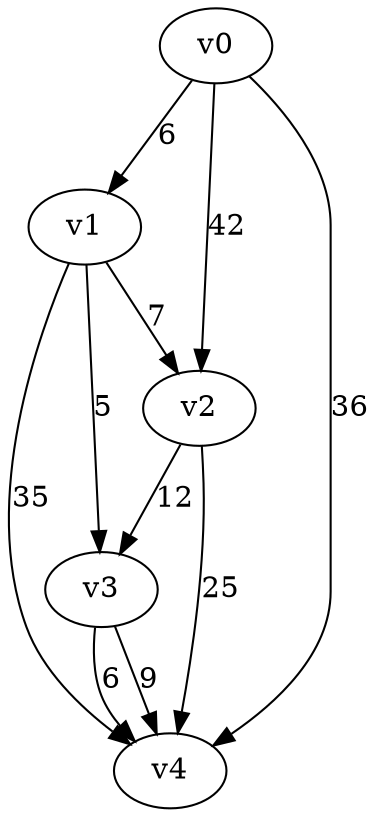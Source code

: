 digraph G {
	v3->v4 [label=9]
	v2->v3 [label=12]
	v1->v2 [label=7]
	v1->v3 [label=5]
	v0->v1 [label=6]
	v3->v4 [label=6]
	v0->v2 [label=42]
	v0->v4 [label=36]
	v2->v4 [label=25]
	v1->v4 [label=35]
}

